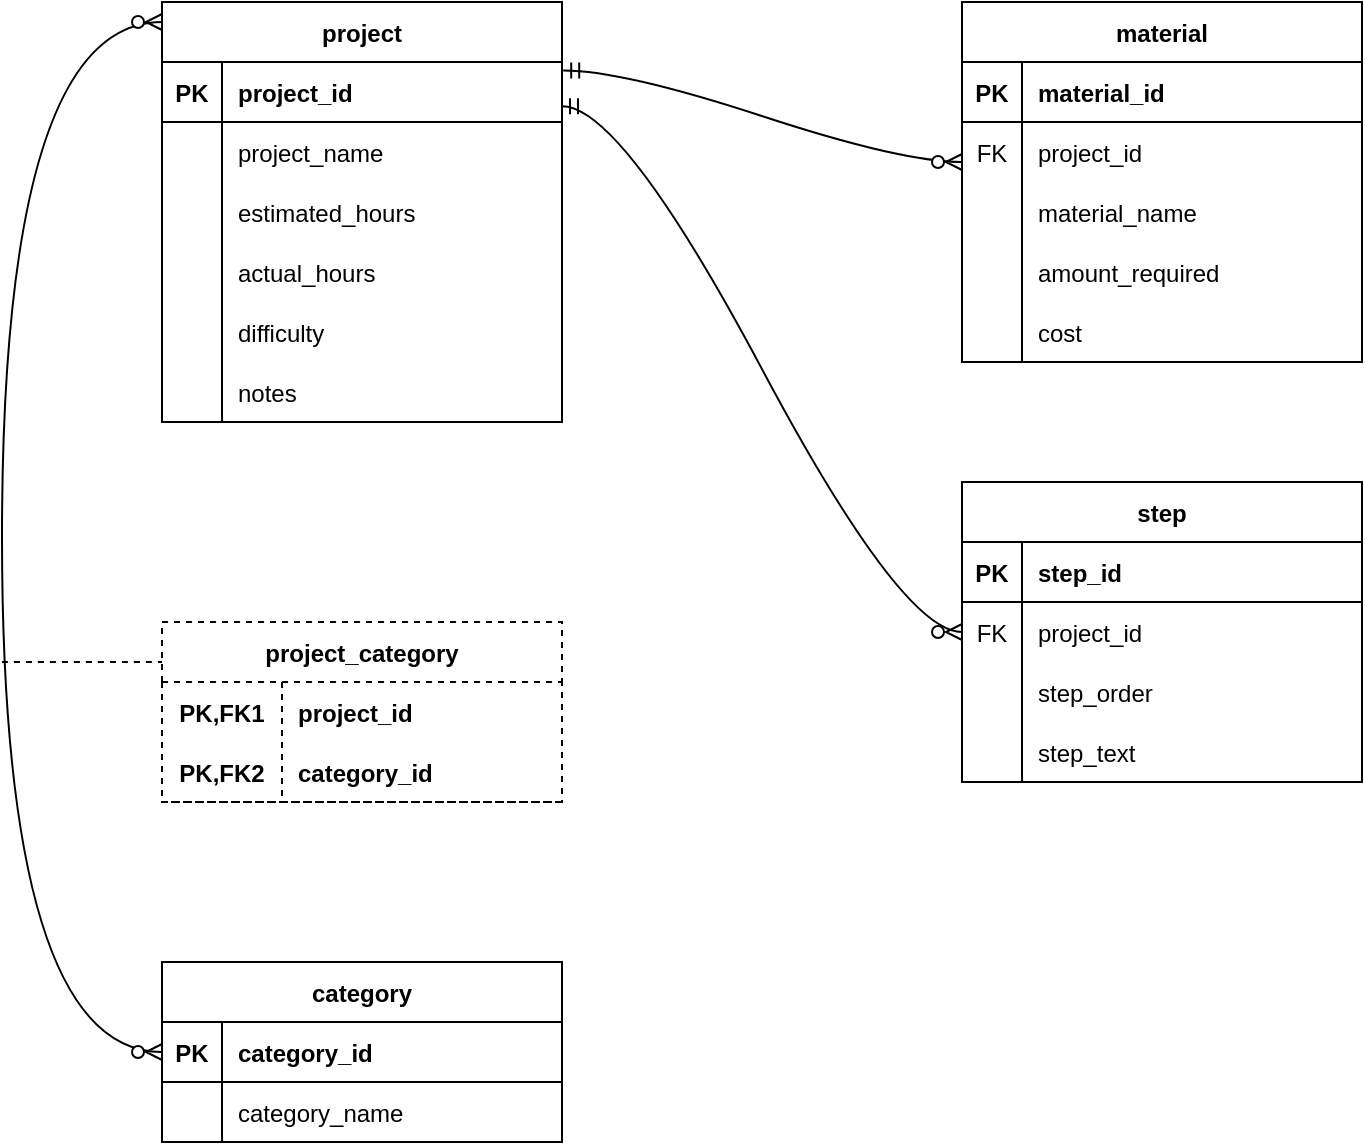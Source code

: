 <mxfile version="20.7.4" type="device"><diagram id="R2lEEEUBdFMjLlhIrx00" name="Page-1"><mxGraphModel dx="-40" dy="820" grid="1" gridSize="10" guides="1" tooltips="1" connect="1" arrows="1" fold="1" page="1" pageScale="1" pageWidth="850" pageHeight="1100" math="0" shadow="0" extFonts="Permanent Marker^https://fonts.googleapis.com/css?family=Permanent+Marker"><root><mxCell id="0"/><mxCell id="1" parent="0"/><mxCell id="EtsWzoNyA3DDG9P4l_bO-2" value="project" style="shape=table;startSize=30;container=1;collapsible=1;childLayout=tableLayout;fixedRows=1;rowLines=0;fontStyle=1;align=center;resizeLast=1;" vertex="1" parent="1"><mxGeometry x="960" y="90" width="200" height="210" as="geometry"/></mxCell><mxCell id="EtsWzoNyA3DDG9P4l_bO-3" value="" style="shape=tableRow;horizontal=0;startSize=0;swimlaneHead=0;swimlaneBody=0;fillColor=none;collapsible=0;dropTarget=0;points=[[0,0.5],[1,0.5]];portConstraint=eastwest;top=0;left=0;right=0;bottom=1;" vertex="1" parent="EtsWzoNyA3DDG9P4l_bO-2"><mxGeometry y="30" width="200" height="30" as="geometry"/></mxCell><mxCell id="EtsWzoNyA3DDG9P4l_bO-4" value="PK" style="shape=partialRectangle;connectable=0;fillColor=none;top=0;left=0;bottom=0;right=0;fontStyle=1;overflow=hidden;" vertex="1" parent="EtsWzoNyA3DDG9P4l_bO-3"><mxGeometry width="30" height="30" as="geometry"><mxRectangle width="30" height="30" as="alternateBounds"/></mxGeometry></mxCell><mxCell id="EtsWzoNyA3DDG9P4l_bO-5" value="project_id" style="shape=partialRectangle;connectable=0;fillColor=none;top=0;left=0;bottom=0;right=0;align=left;spacingLeft=6;fontStyle=1;overflow=hidden;" vertex="1" parent="EtsWzoNyA3DDG9P4l_bO-3"><mxGeometry x="30" width="170" height="30" as="geometry"><mxRectangle width="170" height="30" as="alternateBounds"/></mxGeometry></mxCell><mxCell id="EtsWzoNyA3DDG9P4l_bO-6" value="" style="shape=tableRow;horizontal=0;startSize=0;swimlaneHead=0;swimlaneBody=0;fillColor=none;collapsible=0;dropTarget=0;points=[[0,0.5],[1,0.5]];portConstraint=eastwest;top=0;left=0;right=0;bottom=0;" vertex="1" parent="EtsWzoNyA3DDG9P4l_bO-2"><mxGeometry y="60" width="200" height="30" as="geometry"/></mxCell><mxCell id="EtsWzoNyA3DDG9P4l_bO-7" value="" style="shape=partialRectangle;connectable=0;fillColor=none;top=0;left=0;bottom=0;right=0;editable=1;overflow=hidden;" vertex="1" parent="EtsWzoNyA3DDG9P4l_bO-6"><mxGeometry width="30" height="30" as="geometry"><mxRectangle width="30" height="30" as="alternateBounds"/></mxGeometry></mxCell><mxCell id="EtsWzoNyA3DDG9P4l_bO-8" value="project_name" style="shape=partialRectangle;connectable=0;fillColor=none;top=0;left=0;bottom=0;right=0;align=left;spacingLeft=6;overflow=hidden;" vertex="1" parent="EtsWzoNyA3DDG9P4l_bO-6"><mxGeometry x="30" width="170" height="30" as="geometry"><mxRectangle width="170" height="30" as="alternateBounds"/></mxGeometry></mxCell><mxCell id="EtsWzoNyA3DDG9P4l_bO-9" value="" style="shape=tableRow;horizontal=0;startSize=0;swimlaneHead=0;swimlaneBody=0;fillColor=none;collapsible=0;dropTarget=0;points=[[0,0.5],[1,0.5]];portConstraint=eastwest;top=0;left=0;right=0;bottom=0;" vertex="1" parent="EtsWzoNyA3DDG9P4l_bO-2"><mxGeometry y="90" width="200" height="30" as="geometry"/></mxCell><mxCell id="EtsWzoNyA3DDG9P4l_bO-10" value="" style="shape=partialRectangle;connectable=0;fillColor=none;top=0;left=0;bottom=0;right=0;editable=1;overflow=hidden;" vertex="1" parent="EtsWzoNyA3DDG9P4l_bO-9"><mxGeometry width="30" height="30" as="geometry"><mxRectangle width="30" height="30" as="alternateBounds"/></mxGeometry></mxCell><mxCell id="EtsWzoNyA3DDG9P4l_bO-11" value="estimated_hours" style="shape=partialRectangle;connectable=0;fillColor=none;top=0;left=0;bottom=0;right=0;align=left;spacingLeft=6;overflow=hidden;" vertex="1" parent="EtsWzoNyA3DDG9P4l_bO-9"><mxGeometry x="30" width="170" height="30" as="geometry"><mxRectangle width="170" height="30" as="alternateBounds"/></mxGeometry></mxCell><mxCell id="EtsWzoNyA3DDG9P4l_bO-12" value="" style="shape=tableRow;horizontal=0;startSize=0;swimlaneHead=0;swimlaneBody=0;fillColor=none;collapsible=0;dropTarget=0;points=[[0,0.5],[1,0.5]];portConstraint=eastwest;top=0;left=0;right=0;bottom=0;" vertex="1" parent="EtsWzoNyA3DDG9P4l_bO-2"><mxGeometry y="120" width="200" height="30" as="geometry"/></mxCell><mxCell id="EtsWzoNyA3DDG9P4l_bO-13" value="" style="shape=partialRectangle;connectable=0;fillColor=none;top=0;left=0;bottom=0;right=0;editable=1;overflow=hidden;" vertex="1" parent="EtsWzoNyA3DDG9P4l_bO-12"><mxGeometry width="30" height="30" as="geometry"><mxRectangle width="30" height="30" as="alternateBounds"/></mxGeometry></mxCell><mxCell id="EtsWzoNyA3DDG9P4l_bO-14" value="actual_hours" style="shape=partialRectangle;connectable=0;fillColor=none;top=0;left=0;bottom=0;right=0;align=left;spacingLeft=6;overflow=hidden;" vertex="1" parent="EtsWzoNyA3DDG9P4l_bO-12"><mxGeometry x="30" width="170" height="30" as="geometry"><mxRectangle width="170" height="30" as="alternateBounds"/></mxGeometry></mxCell><mxCell id="EtsWzoNyA3DDG9P4l_bO-84" style="shape=tableRow;horizontal=0;startSize=0;swimlaneHead=0;swimlaneBody=0;fillColor=none;collapsible=0;dropTarget=0;points=[[0,0.5],[1,0.5]];portConstraint=eastwest;top=0;left=0;right=0;bottom=0;" vertex="1" parent="EtsWzoNyA3DDG9P4l_bO-2"><mxGeometry y="150" width="200" height="30" as="geometry"/></mxCell><mxCell id="EtsWzoNyA3DDG9P4l_bO-85" style="shape=partialRectangle;connectable=0;fillColor=none;top=0;left=0;bottom=0;right=0;editable=1;overflow=hidden;" vertex="1" parent="EtsWzoNyA3DDG9P4l_bO-84"><mxGeometry width="30" height="30" as="geometry"><mxRectangle width="30" height="30" as="alternateBounds"/></mxGeometry></mxCell><mxCell id="EtsWzoNyA3DDG9P4l_bO-86" value="difficulty " style="shape=partialRectangle;connectable=0;fillColor=none;top=0;left=0;bottom=0;right=0;align=left;spacingLeft=6;overflow=hidden;" vertex="1" parent="EtsWzoNyA3DDG9P4l_bO-84"><mxGeometry x="30" width="170" height="30" as="geometry"><mxRectangle width="170" height="30" as="alternateBounds"/></mxGeometry></mxCell><mxCell id="EtsWzoNyA3DDG9P4l_bO-81" style="shape=tableRow;horizontal=0;startSize=0;swimlaneHead=0;swimlaneBody=0;fillColor=none;collapsible=0;dropTarget=0;points=[[0,0.5],[1,0.5]];portConstraint=eastwest;top=0;left=0;right=0;bottom=0;" vertex="1" parent="EtsWzoNyA3DDG9P4l_bO-2"><mxGeometry y="180" width="200" height="30" as="geometry"/></mxCell><mxCell id="EtsWzoNyA3DDG9P4l_bO-82" style="shape=partialRectangle;connectable=0;fillColor=none;top=0;left=0;bottom=0;right=0;editable=1;overflow=hidden;" vertex="1" parent="EtsWzoNyA3DDG9P4l_bO-81"><mxGeometry width="30" height="30" as="geometry"><mxRectangle width="30" height="30" as="alternateBounds"/></mxGeometry></mxCell><mxCell id="EtsWzoNyA3DDG9P4l_bO-83" value="notes" style="shape=partialRectangle;connectable=0;fillColor=none;top=0;left=0;bottom=0;right=0;align=left;spacingLeft=6;overflow=hidden;" vertex="1" parent="EtsWzoNyA3DDG9P4l_bO-81"><mxGeometry x="30" width="170" height="30" as="geometry"><mxRectangle width="170" height="30" as="alternateBounds"/></mxGeometry></mxCell><mxCell id="EtsWzoNyA3DDG9P4l_bO-15" value="project_category" style="shape=table;startSize=30;container=1;collapsible=1;childLayout=tableLayout;fixedRows=1;rowLines=0;fontStyle=1;align=center;resizeLast=1;dashed=1;" vertex="1" parent="1"><mxGeometry x="960" y="400" width="200" height="90" as="geometry"/></mxCell><mxCell id="EtsWzoNyA3DDG9P4l_bO-16" value="" style="shape=tableRow;horizontal=0;startSize=0;swimlaneHead=0;swimlaneBody=0;fillColor=none;collapsible=0;dropTarget=0;points=[[0,0.5],[1,0.5]];portConstraint=eastwest;top=0;left=0;right=0;bottom=0;dashed=1;" vertex="1" parent="EtsWzoNyA3DDG9P4l_bO-15"><mxGeometry y="30" width="200" height="30" as="geometry"/></mxCell><mxCell id="EtsWzoNyA3DDG9P4l_bO-17" value="PK,FK1" style="shape=partialRectangle;connectable=0;fillColor=none;top=0;left=0;bottom=0;right=0;fontStyle=1;overflow=hidden;dashed=1;" vertex="1" parent="EtsWzoNyA3DDG9P4l_bO-16"><mxGeometry width="60" height="30" as="geometry"><mxRectangle width="60" height="30" as="alternateBounds"/></mxGeometry></mxCell><mxCell id="EtsWzoNyA3DDG9P4l_bO-18" value="project_id" style="shape=partialRectangle;connectable=0;fillColor=none;top=0;left=0;bottom=0;right=0;align=left;spacingLeft=6;fontStyle=1;overflow=hidden;dashed=1;" vertex="1" parent="EtsWzoNyA3DDG9P4l_bO-16"><mxGeometry x="60" width="140" height="30" as="geometry"><mxRectangle width="140" height="30" as="alternateBounds"/></mxGeometry></mxCell><mxCell id="EtsWzoNyA3DDG9P4l_bO-19" value="" style="shape=tableRow;horizontal=0;startSize=0;swimlaneHead=0;swimlaneBody=0;fillColor=none;collapsible=0;dropTarget=0;points=[[0,0.5],[1,0.5]];portConstraint=eastwest;top=0;left=0;right=0;bottom=1;dashed=1;" vertex="1" parent="EtsWzoNyA3DDG9P4l_bO-15"><mxGeometry y="60" width="200" height="30" as="geometry"/></mxCell><mxCell id="EtsWzoNyA3DDG9P4l_bO-20" value="PK,FK2" style="shape=partialRectangle;connectable=0;fillColor=none;top=0;left=0;bottom=0;right=0;fontStyle=1;overflow=hidden;dashed=1;" vertex="1" parent="EtsWzoNyA3DDG9P4l_bO-19"><mxGeometry width="60" height="30" as="geometry"><mxRectangle width="60" height="30" as="alternateBounds"/></mxGeometry></mxCell><mxCell id="EtsWzoNyA3DDG9P4l_bO-21" value="category_id" style="shape=partialRectangle;connectable=0;fillColor=none;top=0;left=0;bottom=0;right=0;align=left;spacingLeft=6;fontStyle=1;overflow=hidden;dashed=1;" vertex="1" parent="EtsWzoNyA3DDG9P4l_bO-19"><mxGeometry x="60" width="140" height="30" as="geometry"><mxRectangle width="140" height="30" as="alternateBounds"/></mxGeometry></mxCell><mxCell id="EtsWzoNyA3DDG9P4l_bO-28" value="category" style="shape=table;startSize=30;container=1;collapsible=1;childLayout=tableLayout;fixedRows=1;rowLines=0;fontStyle=1;align=center;resizeLast=1;" vertex="1" parent="1"><mxGeometry x="960" y="570" width="200" height="90" as="geometry"/></mxCell><mxCell id="EtsWzoNyA3DDG9P4l_bO-29" value="" style="shape=tableRow;horizontal=0;startSize=0;swimlaneHead=0;swimlaneBody=0;fillColor=none;collapsible=0;dropTarget=0;points=[[0,0.5],[1,0.5]];portConstraint=eastwest;top=0;left=0;right=0;bottom=1;" vertex="1" parent="EtsWzoNyA3DDG9P4l_bO-28"><mxGeometry y="30" width="200" height="30" as="geometry"/></mxCell><mxCell id="EtsWzoNyA3DDG9P4l_bO-30" value="PK" style="shape=partialRectangle;connectable=0;fillColor=none;top=0;left=0;bottom=0;right=0;fontStyle=1;overflow=hidden;" vertex="1" parent="EtsWzoNyA3DDG9P4l_bO-29"><mxGeometry width="30" height="30" as="geometry"><mxRectangle width="30" height="30" as="alternateBounds"/></mxGeometry></mxCell><mxCell id="EtsWzoNyA3DDG9P4l_bO-31" value="category_id" style="shape=partialRectangle;connectable=0;fillColor=none;top=0;left=0;bottom=0;right=0;align=left;spacingLeft=6;fontStyle=1;overflow=hidden;" vertex="1" parent="EtsWzoNyA3DDG9P4l_bO-29"><mxGeometry x="30" width="170" height="30" as="geometry"><mxRectangle width="170" height="30" as="alternateBounds"/></mxGeometry></mxCell><mxCell id="EtsWzoNyA3DDG9P4l_bO-32" value="" style="shape=tableRow;horizontal=0;startSize=0;swimlaneHead=0;swimlaneBody=0;fillColor=none;collapsible=0;dropTarget=0;points=[[0,0.5],[1,0.5]];portConstraint=eastwest;top=0;left=0;right=0;bottom=0;" vertex="1" parent="EtsWzoNyA3DDG9P4l_bO-28"><mxGeometry y="60" width="200" height="30" as="geometry"/></mxCell><mxCell id="EtsWzoNyA3DDG9P4l_bO-33" value="" style="shape=partialRectangle;connectable=0;fillColor=none;top=0;left=0;bottom=0;right=0;editable=1;overflow=hidden;" vertex="1" parent="EtsWzoNyA3DDG9P4l_bO-32"><mxGeometry width="30" height="30" as="geometry"><mxRectangle width="30" height="30" as="alternateBounds"/></mxGeometry></mxCell><mxCell id="EtsWzoNyA3DDG9P4l_bO-34" value="category_name" style="shape=partialRectangle;connectable=0;fillColor=none;top=0;left=0;bottom=0;right=0;align=left;spacingLeft=6;overflow=hidden;" vertex="1" parent="EtsWzoNyA3DDG9P4l_bO-32"><mxGeometry x="30" width="170" height="30" as="geometry"><mxRectangle width="170" height="30" as="alternateBounds"/></mxGeometry></mxCell><mxCell id="EtsWzoNyA3DDG9P4l_bO-41" value="material" style="shape=table;startSize=30;container=1;collapsible=1;childLayout=tableLayout;fixedRows=1;rowLines=0;fontStyle=1;align=center;resizeLast=1;" vertex="1" parent="1"><mxGeometry x="1360" y="90" width="200" height="180" as="geometry"/></mxCell><mxCell id="EtsWzoNyA3DDG9P4l_bO-42" value="" style="shape=tableRow;horizontal=0;startSize=0;swimlaneHead=0;swimlaneBody=0;fillColor=none;collapsible=0;dropTarget=0;points=[[0,0.5],[1,0.5]];portConstraint=eastwest;top=0;left=0;right=0;bottom=1;" vertex="1" parent="EtsWzoNyA3DDG9P4l_bO-41"><mxGeometry y="30" width="200" height="30" as="geometry"/></mxCell><mxCell id="EtsWzoNyA3DDG9P4l_bO-43" value="PK" style="shape=partialRectangle;connectable=0;fillColor=none;top=0;left=0;bottom=0;right=0;fontStyle=1;overflow=hidden;" vertex="1" parent="EtsWzoNyA3DDG9P4l_bO-42"><mxGeometry width="30" height="30" as="geometry"><mxRectangle width="30" height="30" as="alternateBounds"/></mxGeometry></mxCell><mxCell id="EtsWzoNyA3DDG9P4l_bO-44" value="material_id" style="shape=partialRectangle;connectable=0;fillColor=none;top=0;left=0;bottom=0;right=0;align=left;spacingLeft=6;fontStyle=1;overflow=hidden;" vertex="1" parent="EtsWzoNyA3DDG9P4l_bO-42"><mxGeometry x="30" width="170" height="30" as="geometry"><mxRectangle width="170" height="30" as="alternateBounds"/></mxGeometry></mxCell><mxCell id="EtsWzoNyA3DDG9P4l_bO-45" value="" style="shape=tableRow;horizontal=0;startSize=0;swimlaneHead=0;swimlaneBody=0;fillColor=none;collapsible=0;dropTarget=0;points=[[0,0.5],[1,0.5]];portConstraint=eastwest;top=0;left=0;right=0;bottom=0;" vertex="1" parent="EtsWzoNyA3DDG9P4l_bO-41"><mxGeometry y="60" width="200" height="30" as="geometry"/></mxCell><mxCell id="EtsWzoNyA3DDG9P4l_bO-46" value="FK" style="shape=partialRectangle;connectable=0;fillColor=none;top=0;left=0;bottom=0;right=0;editable=1;overflow=hidden;" vertex="1" parent="EtsWzoNyA3DDG9P4l_bO-45"><mxGeometry width="30" height="30" as="geometry"><mxRectangle width="30" height="30" as="alternateBounds"/></mxGeometry></mxCell><mxCell id="EtsWzoNyA3DDG9P4l_bO-47" value="project_id" style="shape=partialRectangle;connectable=0;fillColor=none;top=0;left=0;bottom=0;right=0;align=left;spacingLeft=6;overflow=hidden;" vertex="1" parent="EtsWzoNyA3DDG9P4l_bO-45"><mxGeometry x="30" width="170" height="30" as="geometry"><mxRectangle width="170" height="30" as="alternateBounds"/></mxGeometry></mxCell><mxCell id="EtsWzoNyA3DDG9P4l_bO-48" value="" style="shape=tableRow;horizontal=0;startSize=0;swimlaneHead=0;swimlaneBody=0;fillColor=none;collapsible=0;dropTarget=0;points=[[0,0.5],[1,0.5]];portConstraint=eastwest;top=0;left=0;right=0;bottom=0;" vertex="1" parent="EtsWzoNyA3DDG9P4l_bO-41"><mxGeometry y="90" width="200" height="30" as="geometry"/></mxCell><mxCell id="EtsWzoNyA3DDG9P4l_bO-49" value="" style="shape=partialRectangle;connectable=0;fillColor=none;top=0;left=0;bottom=0;right=0;editable=1;overflow=hidden;" vertex="1" parent="EtsWzoNyA3DDG9P4l_bO-48"><mxGeometry width="30" height="30" as="geometry"><mxRectangle width="30" height="30" as="alternateBounds"/></mxGeometry></mxCell><mxCell id="EtsWzoNyA3DDG9P4l_bO-50" value="material_name" style="shape=partialRectangle;connectable=0;fillColor=none;top=0;left=0;bottom=0;right=0;align=left;spacingLeft=6;overflow=hidden;" vertex="1" parent="EtsWzoNyA3DDG9P4l_bO-48"><mxGeometry x="30" width="170" height="30" as="geometry"><mxRectangle width="170" height="30" as="alternateBounds"/></mxGeometry></mxCell><mxCell id="EtsWzoNyA3DDG9P4l_bO-51" value="" style="shape=tableRow;horizontal=0;startSize=0;swimlaneHead=0;swimlaneBody=0;fillColor=none;collapsible=0;dropTarget=0;points=[[0,0.5],[1,0.5]];portConstraint=eastwest;top=0;left=0;right=0;bottom=0;" vertex="1" parent="EtsWzoNyA3DDG9P4l_bO-41"><mxGeometry y="120" width="200" height="30" as="geometry"/></mxCell><mxCell id="EtsWzoNyA3DDG9P4l_bO-52" value="" style="shape=partialRectangle;connectable=0;fillColor=none;top=0;left=0;bottom=0;right=0;editable=1;overflow=hidden;" vertex="1" parent="EtsWzoNyA3DDG9P4l_bO-51"><mxGeometry width="30" height="30" as="geometry"><mxRectangle width="30" height="30" as="alternateBounds"/></mxGeometry></mxCell><mxCell id="EtsWzoNyA3DDG9P4l_bO-53" value="amount_required" style="shape=partialRectangle;connectable=0;fillColor=none;top=0;left=0;bottom=0;right=0;align=left;spacingLeft=6;overflow=hidden;" vertex="1" parent="EtsWzoNyA3DDG9P4l_bO-51"><mxGeometry x="30" width="170" height="30" as="geometry"><mxRectangle width="170" height="30" as="alternateBounds"/></mxGeometry></mxCell><mxCell id="EtsWzoNyA3DDG9P4l_bO-95" style="shape=tableRow;horizontal=0;startSize=0;swimlaneHead=0;swimlaneBody=0;fillColor=none;collapsible=0;dropTarget=0;points=[[0,0.5],[1,0.5]];portConstraint=eastwest;top=0;left=0;right=0;bottom=0;" vertex="1" parent="EtsWzoNyA3DDG9P4l_bO-41"><mxGeometry y="150" width="200" height="30" as="geometry"/></mxCell><mxCell id="EtsWzoNyA3DDG9P4l_bO-96" style="shape=partialRectangle;connectable=0;fillColor=none;top=0;left=0;bottom=0;right=0;editable=1;overflow=hidden;" vertex="1" parent="EtsWzoNyA3DDG9P4l_bO-95"><mxGeometry width="30" height="30" as="geometry"><mxRectangle width="30" height="30" as="alternateBounds"/></mxGeometry></mxCell><mxCell id="EtsWzoNyA3DDG9P4l_bO-97" value="cost" style="shape=partialRectangle;connectable=0;fillColor=none;top=0;left=0;bottom=0;right=0;align=left;spacingLeft=6;overflow=hidden;" vertex="1" parent="EtsWzoNyA3DDG9P4l_bO-95"><mxGeometry x="30" width="170" height="30" as="geometry"><mxRectangle width="170" height="30" as="alternateBounds"/></mxGeometry></mxCell><mxCell id="EtsWzoNyA3DDG9P4l_bO-67" value="step" style="shape=table;startSize=30;container=1;collapsible=1;childLayout=tableLayout;fixedRows=1;rowLines=0;fontStyle=1;align=center;resizeLast=1;" vertex="1" parent="1"><mxGeometry x="1360" y="330" width="200" height="150" as="geometry"/></mxCell><mxCell id="EtsWzoNyA3DDG9P4l_bO-68" value="" style="shape=tableRow;horizontal=0;startSize=0;swimlaneHead=0;swimlaneBody=0;fillColor=none;collapsible=0;dropTarget=0;points=[[0,0.5],[1,0.5]];portConstraint=eastwest;top=0;left=0;right=0;bottom=1;" vertex="1" parent="EtsWzoNyA3DDG9P4l_bO-67"><mxGeometry y="30" width="200" height="30" as="geometry"/></mxCell><mxCell id="EtsWzoNyA3DDG9P4l_bO-69" value="PK" style="shape=partialRectangle;connectable=0;fillColor=none;top=0;left=0;bottom=0;right=0;fontStyle=1;overflow=hidden;" vertex="1" parent="EtsWzoNyA3DDG9P4l_bO-68"><mxGeometry width="30" height="30" as="geometry"><mxRectangle width="30" height="30" as="alternateBounds"/></mxGeometry></mxCell><mxCell id="EtsWzoNyA3DDG9P4l_bO-70" value="step_id" style="shape=partialRectangle;connectable=0;fillColor=none;top=0;left=0;bottom=0;right=0;align=left;spacingLeft=6;fontStyle=1;overflow=hidden;" vertex="1" parent="EtsWzoNyA3DDG9P4l_bO-68"><mxGeometry x="30" width="170" height="30" as="geometry"><mxRectangle width="170" height="30" as="alternateBounds"/></mxGeometry></mxCell><mxCell id="EtsWzoNyA3DDG9P4l_bO-71" value="" style="shape=tableRow;horizontal=0;startSize=0;swimlaneHead=0;swimlaneBody=0;fillColor=none;collapsible=0;dropTarget=0;points=[[0,0.5],[1,0.5]];portConstraint=eastwest;top=0;left=0;right=0;bottom=0;" vertex="1" parent="EtsWzoNyA3DDG9P4l_bO-67"><mxGeometry y="60" width="200" height="30" as="geometry"/></mxCell><mxCell id="EtsWzoNyA3DDG9P4l_bO-72" value="FK" style="shape=partialRectangle;connectable=0;fillColor=none;top=0;left=0;bottom=0;right=0;editable=1;overflow=hidden;" vertex="1" parent="EtsWzoNyA3DDG9P4l_bO-71"><mxGeometry width="30" height="30" as="geometry"><mxRectangle width="30" height="30" as="alternateBounds"/></mxGeometry></mxCell><mxCell id="EtsWzoNyA3DDG9P4l_bO-73" value="project_id" style="shape=partialRectangle;connectable=0;fillColor=none;top=0;left=0;bottom=0;right=0;align=left;spacingLeft=6;overflow=hidden;" vertex="1" parent="EtsWzoNyA3DDG9P4l_bO-71"><mxGeometry x="30" width="170" height="30" as="geometry"><mxRectangle width="170" height="30" as="alternateBounds"/></mxGeometry></mxCell><mxCell id="EtsWzoNyA3DDG9P4l_bO-74" value="" style="shape=tableRow;horizontal=0;startSize=0;swimlaneHead=0;swimlaneBody=0;fillColor=none;collapsible=0;dropTarget=0;points=[[0,0.5],[1,0.5]];portConstraint=eastwest;top=0;left=0;right=0;bottom=0;" vertex="1" parent="EtsWzoNyA3DDG9P4l_bO-67"><mxGeometry y="90" width="200" height="30" as="geometry"/></mxCell><mxCell id="EtsWzoNyA3DDG9P4l_bO-75" value="" style="shape=partialRectangle;connectable=0;fillColor=none;top=0;left=0;bottom=0;right=0;editable=1;overflow=hidden;" vertex="1" parent="EtsWzoNyA3DDG9P4l_bO-74"><mxGeometry width="30" height="30" as="geometry"><mxRectangle width="30" height="30" as="alternateBounds"/></mxGeometry></mxCell><mxCell id="EtsWzoNyA3DDG9P4l_bO-76" value="step_order" style="shape=partialRectangle;connectable=0;fillColor=none;top=0;left=0;bottom=0;right=0;align=left;spacingLeft=6;overflow=hidden;" vertex="1" parent="EtsWzoNyA3DDG9P4l_bO-74"><mxGeometry x="30" width="170" height="30" as="geometry"><mxRectangle width="170" height="30" as="alternateBounds"/></mxGeometry></mxCell><mxCell id="EtsWzoNyA3DDG9P4l_bO-77" value="" style="shape=tableRow;horizontal=0;startSize=0;swimlaneHead=0;swimlaneBody=0;fillColor=none;collapsible=0;dropTarget=0;points=[[0,0.5],[1,0.5]];portConstraint=eastwest;top=0;left=0;right=0;bottom=0;" vertex="1" parent="EtsWzoNyA3DDG9P4l_bO-67"><mxGeometry y="120" width="200" height="30" as="geometry"/></mxCell><mxCell id="EtsWzoNyA3DDG9P4l_bO-78" value="" style="shape=partialRectangle;connectable=0;fillColor=none;top=0;left=0;bottom=0;right=0;editable=1;overflow=hidden;" vertex="1" parent="EtsWzoNyA3DDG9P4l_bO-77"><mxGeometry width="30" height="30" as="geometry"><mxRectangle width="30" height="30" as="alternateBounds"/></mxGeometry></mxCell><mxCell id="EtsWzoNyA3DDG9P4l_bO-79" value="step_text" style="shape=partialRectangle;connectable=0;fillColor=none;top=0;left=0;bottom=0;right=0;align=left;spacingLeft=6;overflow=hidden;" vertex="1" parent="EtsWzoNyA3DDG9P4l_bO-77"><mxGeometry x="30" width="170" height="30" as="geometry"><mxRectangle width="170" height="30" as="alternateBounds"/></mxGeometry></mxCell><mxCell id="EtsWzoNyA3DDG9P4l_bO-91" value="" style="fontSize=12;html=1;endArrow=ERzeroToMany;endFill=1;startArrow=ERzeroToMany;rounded=0;exitX=0;exitY=0.5;exitDx=0;exitDy=0;edgeStyle=orthogonalEdgeStyle;curved=1;" edge="1" parent="1" source="EtsWzoNyA3DDG9P4l_bO-29"><mxGeometry width="100" height="100" relative="1" as="geometry"><mxPoint x="860" y="200" as="sourcePoint"/><mxPoint x="960" y="100" as="targetPoint"/><Array as="points"><mxPoint x="880" y="615"/><mxPoint x="880" y="100"/></Array></mxGeometry></mxCell><mxCell id="EtsWzoNyA3DDG9P4l_bO-92" value="" style="endArrow=none;dashed=1;html=1;rounded=0;curved=1;" edge="1" parent="1"><mxGeometry width="50" height="50" relative="1" as="geometry"><mxPoint x="880" y="420" as="sourcePoint"/><mxPoint x="960" y="420" as="targetPoint"/></mxGeometry></mxCell><mxCell id="EtsWzoNyA3DDG9P4l_bO-93" value="" style="edgeStyle=entityRelationEdgeStyle;fontSize=12;html=1;endArrow=ERzeroToMany;startArrow=ERmandOne;rounded=0;curved=1;exitX=1.003;exitY=0.141;exitDx=0;exitDy=0;exitPerimeter=0;" edge="1" parent="1" source="EtsWzoNyA3DDG9P4l_bO-3"><mxGeometry width="100" height="100" relative="1" as="geometry"><mxPoint x="1150" y="123" as="sourcePoint"/><mxPoint x="1360" y="170" as="targetPoint"/></mxGeometry></mxCell><mxCell id="EtsWzoNyA3DDG9P4l_bO-94" value="" style="edgeStyle=entityRelationEdgeStyle;fontSize=12;html=1;endArrow=ERzeroToMany;startArrow=ERmandOne;rounded=0;curved=1;exitX=1.003;exitY=0.141;exitDx=0;exitDy=0;exitPerimeter=0;entryX=0;entryY=0.5;entryDx=0;entryDy=0;" edge="1" parent="1" target="EtsWzoNyA3DDG9P4l_bO-71"><mxGeometry width="100" height="100" relative="1" as="geometry"><mxPoint x="1160" y="142.11" as="sourcePoint"/><mxPoint x="1359.4" y="187.88" as="targetPoint"/></mxGeometry></mxCell></root></mxGraphModel></diagram></mxfile>